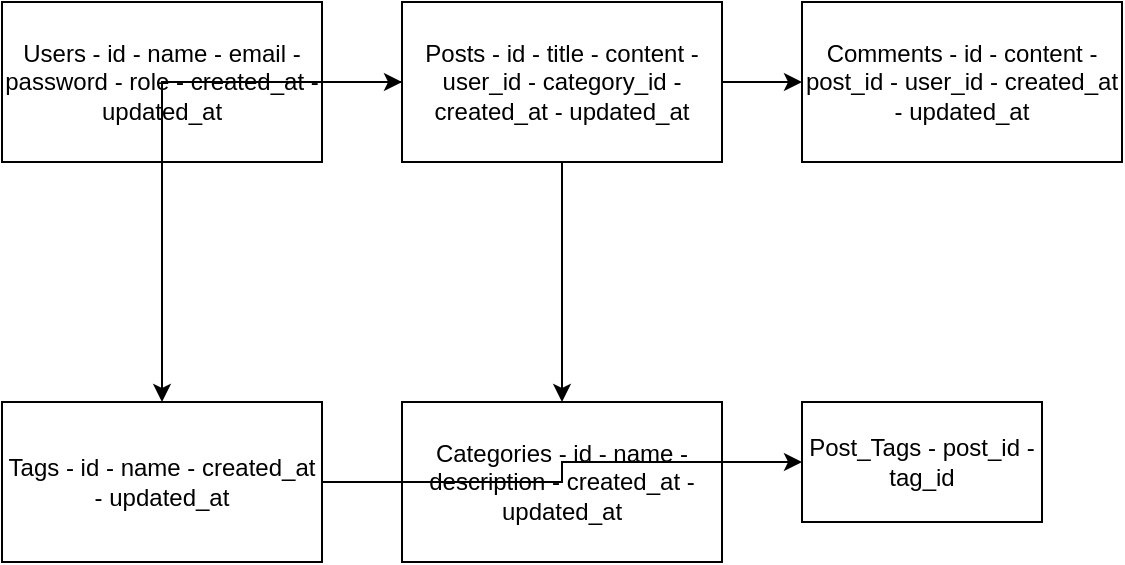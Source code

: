 <?xml version="1.0" ?>
<mxfile>
  <diagram name="Blog ER Diagram">
    <mxGraphModel dx="0" dy="0" grid="1" gridSize="10" guides="1" tooltips="1" connect="1" arrows="1" fold="1" page="1" pageScale="1" pageWidth="850" pageHeight="1100" math="0" shadow="0">
      <root>
        <mxCell id="0"/>
        <mxCell id="1" parent="0"/>
        <mxCell id="2" value="Users
- id
- name
- email
- password
- role
- created_at
- updated_at" style="shape=rectangle;whiteSpace=wrap;html=1;" vertex="1" parent="1">
          <mxGeometry x="100" y="100" width="160" height="80" as="geometry"/>
        </mxCell>
        <mxCell id="3" value="Posts
- id
- title
- content
- user_id
- category_id
- created_at
- updated_at" style="shape=rectangle;whiteSpace=wrap;html=1;" vertex="1" parent="1">
          <mxGeometry x="300" y="100" width="160" height="80" as="geometry"/>
        </mxCell>
        <mxCell id="4" value="Comments
- id
- content
- post_id
- user_id
- created_at
- updated_at" style="shape=rectangle;whiteSpace=wrap;html=1;" vertex="1" parent="1">
          <mxGeometry x="500" y="100" width="160" height="80" as="geometry"/>
        </mxCell>
        <mxCell id="5" value="Categories
- id
- name
- description
- created_at
- updated_at" style="shape=rectangle;whiteSpace=wrap;html=1;" vertex="1" parent="1">
          <mxGeometry x="300" y="300" width="160" height="80" as="geometry"/>
        </mxCell>
        <mxCell id="6" value="Tags
- id
- name
- created_at
- updated_at" style="shape=rectangle;whiteSpace=wrap;html=1;" vertex="1" parent="1">
          <mxGeometry x="100" y="300" width="160" height="80" as="geometry"/>
        </mxCell>
        <mxCell id="7" value="Post_Tags
- post_id
- tag_id" style="shape=rectangle;whiteSpace=wrap;html=1;" vertex="1" parent="1">
          <mxGeometry x="500" y="300" width="120" height="60" as="geometry"/>
        </mxCell>
        <mxCell id="8" style="edgeStyle=orthogonalEdgeStyle;rounded=0;orthogonalLoop=1;jettySize=auto;html=1;" edge="1" parent="1" source="2" target="3">
          <mxGeometry relative="1" as="geometry"/>
        </mxCell>
        <mxCell id="9" style="edgeStyle=orthogonalEdgeStyle;rounded=0;orthogonalLoop=1;jettySize=auto;html=1;" edge="1" parent="1" source="3" target="4">
          <mxGeometry relative="1" as="geometry"/>
        </mxCell>
        <mxCell id="10" style="edgeStyle=orthogonalEdgeStyle;rounded=0;orthogonalLoop=1;jettySize=auto;html=1;" edge="1" parent="1" source="3" target="5">
          <mxGeometry relative="1" as="geometry"/>
        </mxCell>
        <mxCell id="11" style="edgeStyle=orthogonalEdgeStyle;rounded=0;orthogonalLoop=1;jettySize=auto;html=1;" edge="1" parent="1" source="3" target="6">
          <mxGeometry relative="1" as="geometry"/>
        </mxCell>
        <mxCell id="12" style="edgeStyle=orthogonalEdgeStyle;rounded=0;orthogonalLoop=1;jettySize=auto;html=1;" edge="1" parent="1" source="6" target="7">
          <mxGeometry relative="1" as="geometry"/>
        </mxCell>
      </root>
    </mxGraphModel>
  </diagram>
</mxfile>
